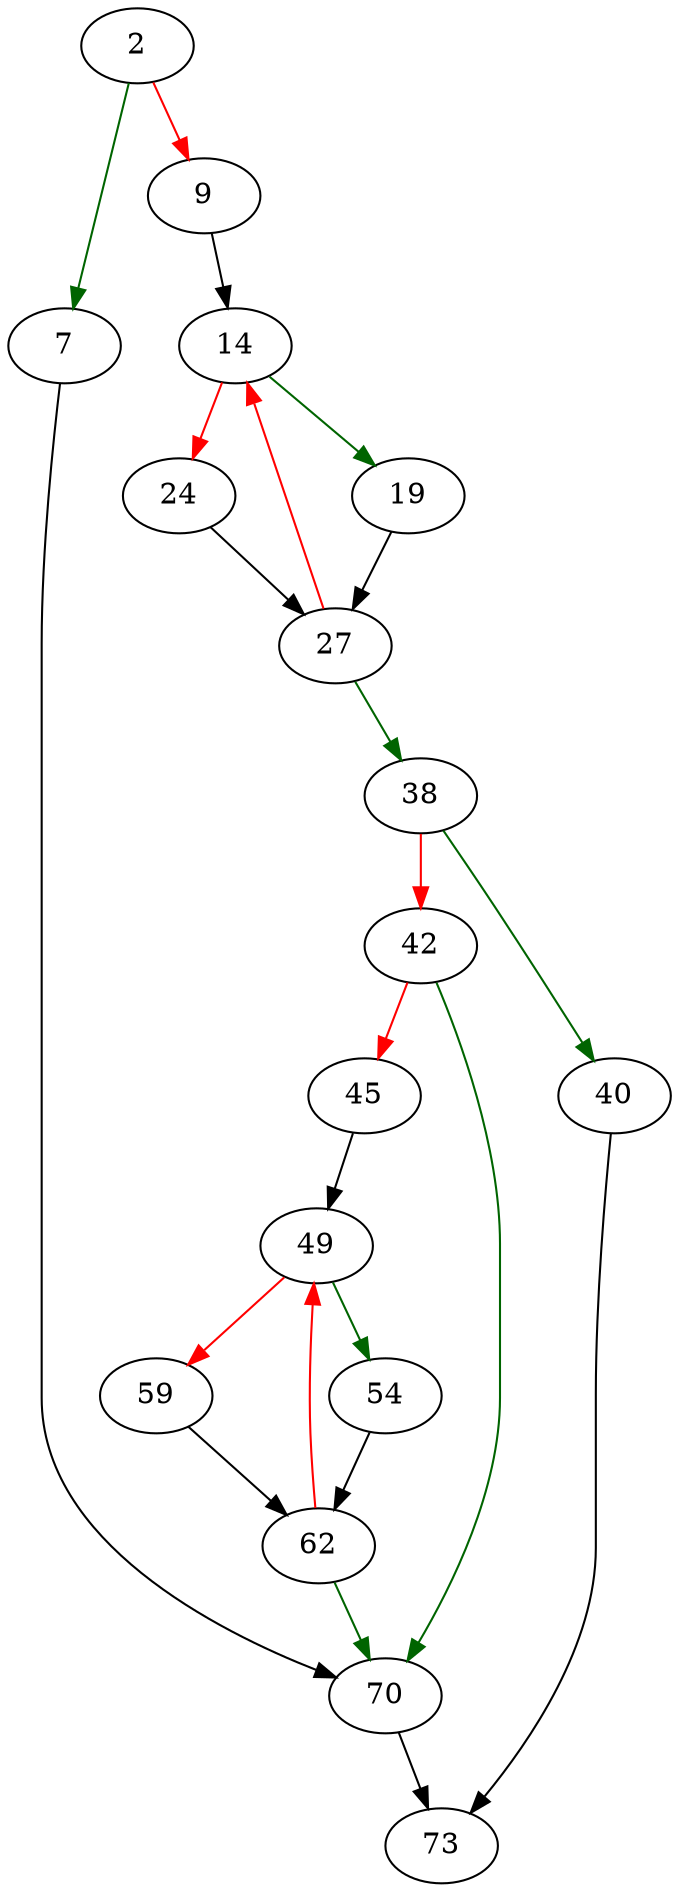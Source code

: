 strict digraph "xstrcat" {
	// Node definitions.
	2 [entry=true];
	7;
	9;
	70;
	14;
	19;
	24;
	27;
	38;
	40;
	42;
	73;
	45;
	49;
	54;
	59;
	62;

	// Edge definitions.
	2 -> 7 [
		color=darkgreen
		cond=true
	];
	2 -> 9 [
		color=red
		cond=false
	];
	7 -> 70;
	9 -> 14;
	70 -> 73;
	14 -> 19 [
		color=darkgreen
		cond=true
	];
	14 -> 24 [
		color=red
		cond=false
	];
	19 -> 27;
	24 -> 27;
	27 -> 14 [
		color=red
		cond=false
	];
	27 -> 38 [
		color=darkgreen
		cond=true
	];
	38 -> 40 [
		color=darkgreen
		cond=true
	];
	38 -> 42 [
		color=red
		cond=false
	];
	40 -> 73;
	42 -> 70 [
		color=darkgreen
		cond=true
	];
	42 -> 45 [
		color=red
		cond=false
	];
	45 -> 49;
	49 -> 54 [
		color=darkgreen
		cond=true
	];
	49 -> 59 [
		color=red
		cond=false
	];
	54 -> 62;
	59 -> 62;
	62 -> 70 [
		color=darkgreen
		cond=true
	];
	62 -> 49 [
		color=red
		cond=false
	];
}
